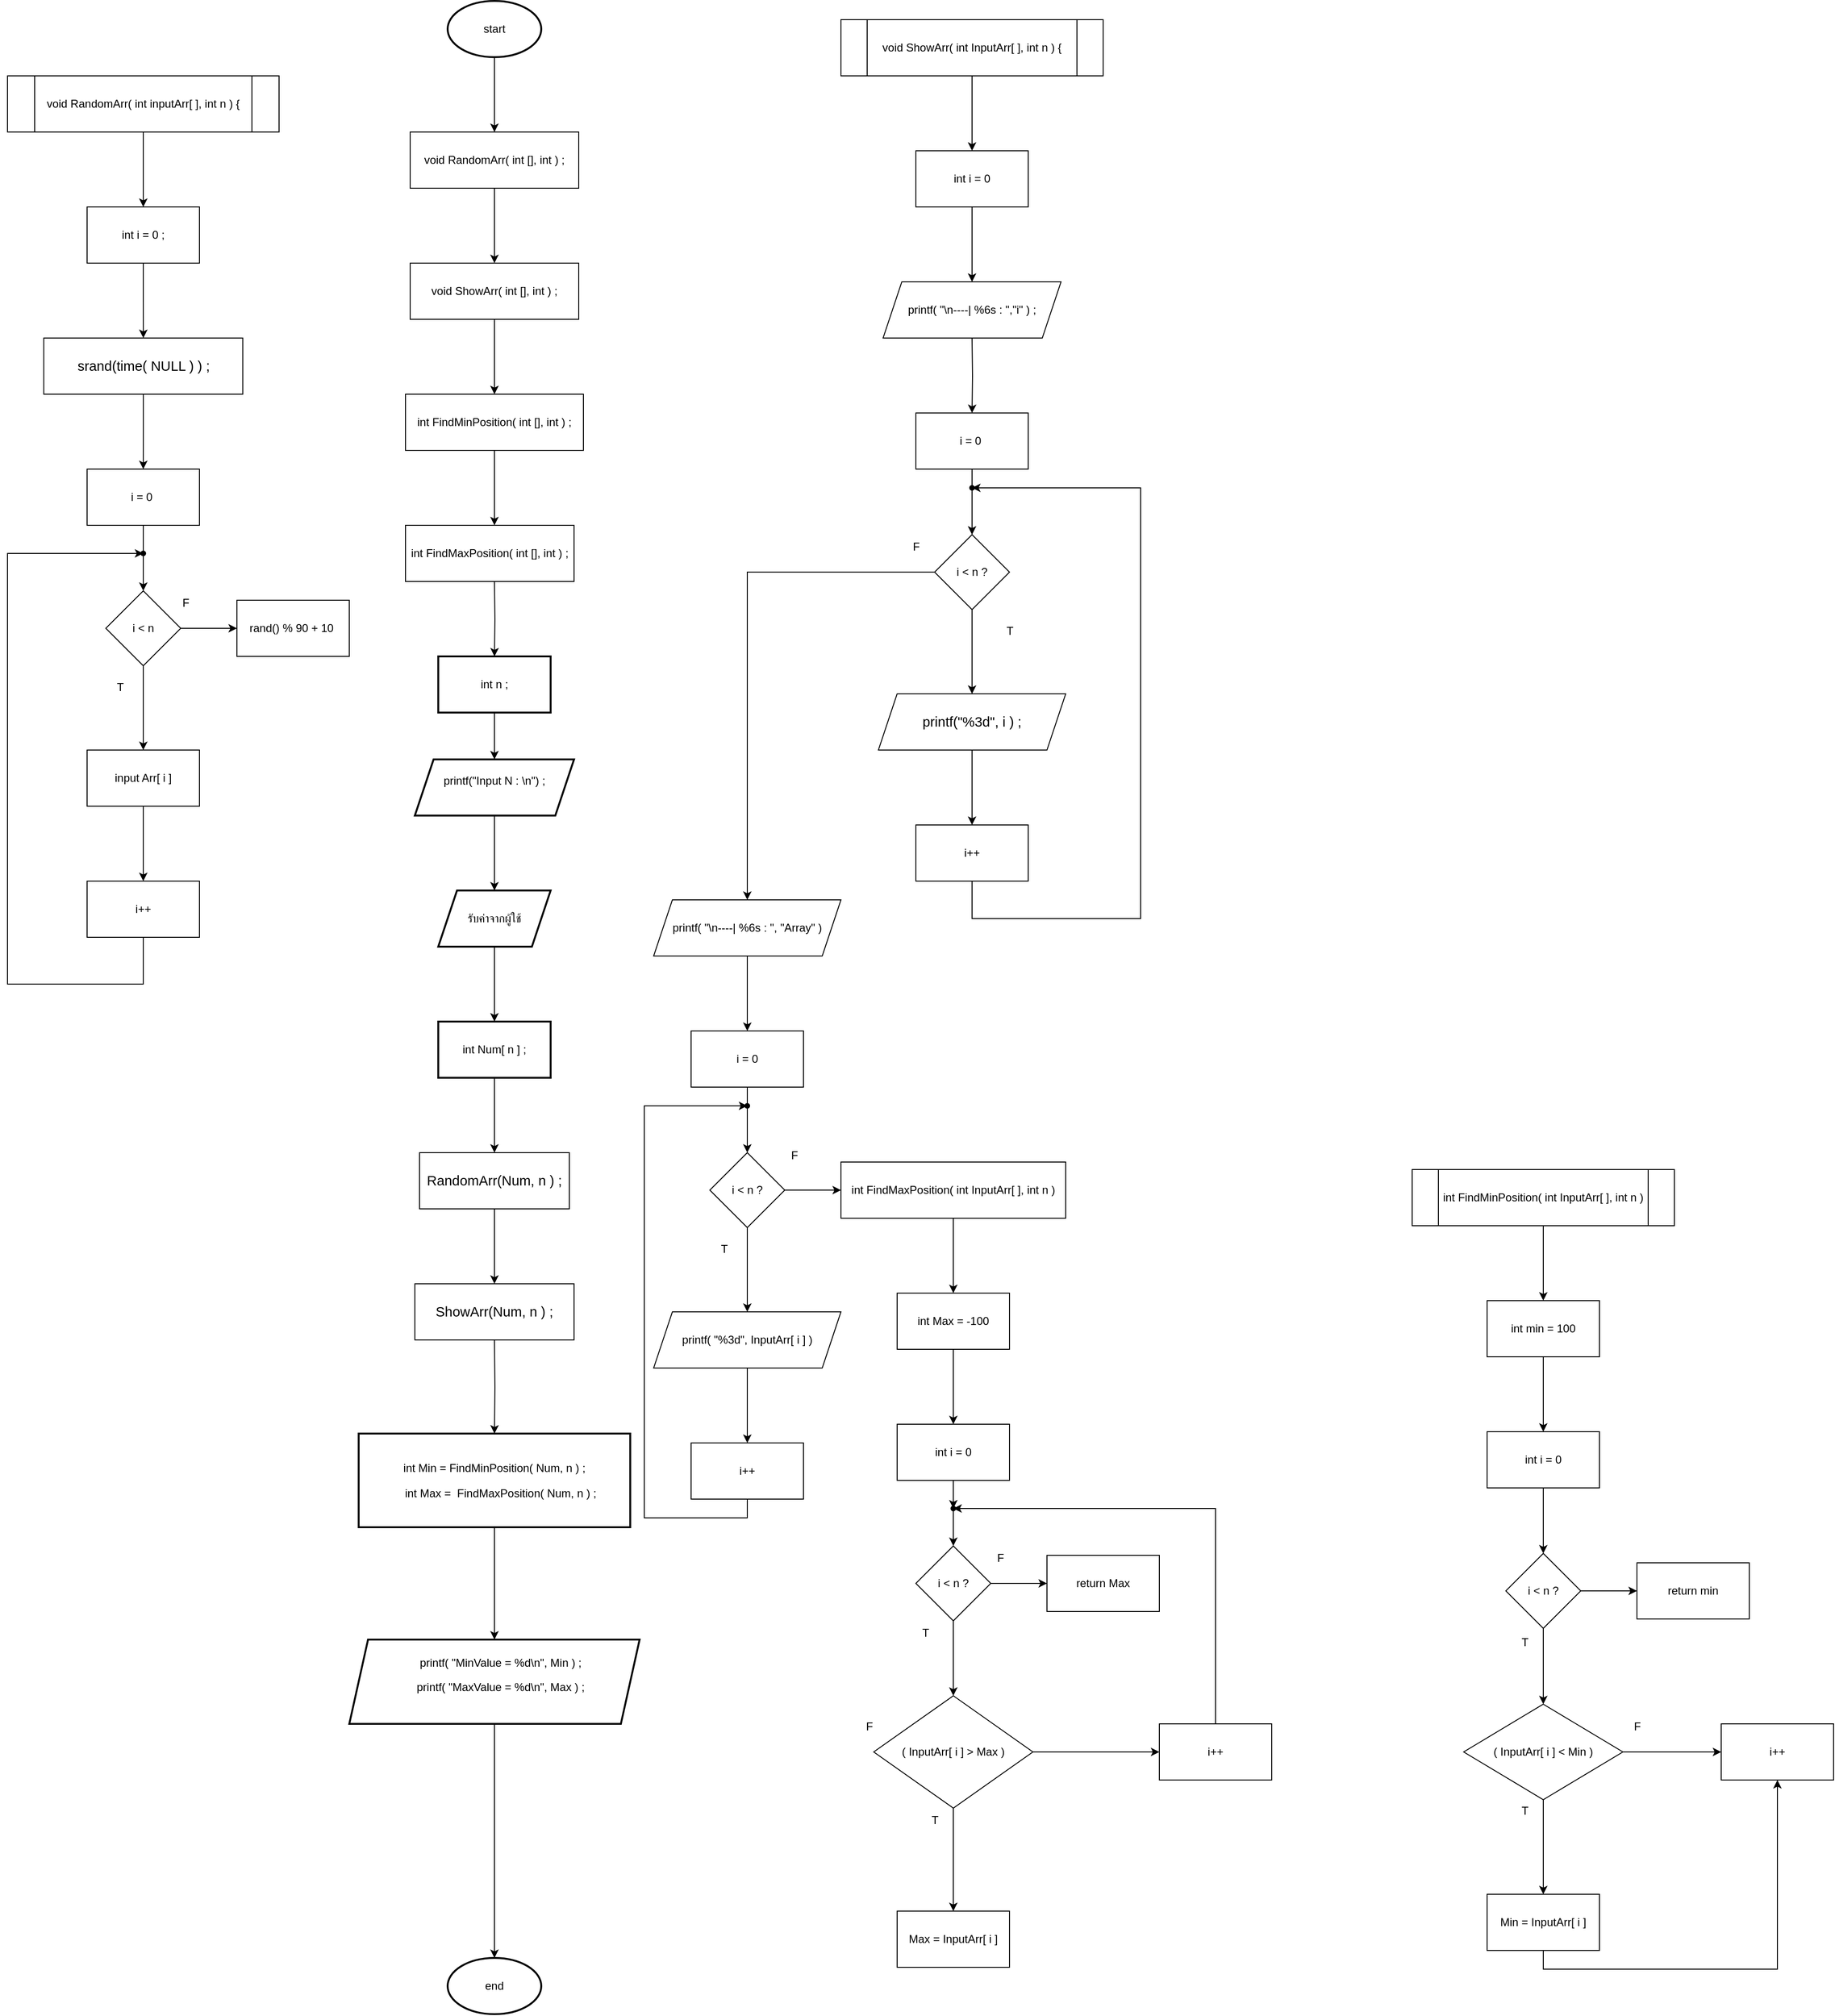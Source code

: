<mxfile version="25.0.3">
  <diagram name="หน้า-1" id="sQD8DpWadYWT9Ywh6LLy">
    <mxGraphModel dx="1861" dy="446" grid="1" gridSize="10" guides="1" tooltips="1" connect="1" arrows="1" fold="1" page="1" pageScale="1" pageWidth="827" pageHeight="1169" math="0" shadow="0">
      <root>
        <mxCell id="0" />
        <mxCell id="1" parent="0" />
        <mxCell id="1j3WVb6n0ErWJEKNvj4H-3" value="" style="edgeStyle=orthogonalEdgeStyle;rounded=0;orthogonalLoop=1;jettySize=auto;html=1;" edge="1" parent="1" source="1j3WVb6n0ErWJEKNvj4H-1">
          <mxGeometry relative="1" as="geometry">
            <mxPoint x="410" y="240" as="targetPoint" />
          </mxGeometry>
        </mxCell>
        <mxCell id="1j3WVb6n0ErWJEKNvj4H-1" value="start" style="strokeWidth=2;html=1;shape=mxgraph.flowchart.start_1;whiteSpace=wrap;" vertex="1" parent="1">
          <mxGeometry x="360" y="100" width="100" height="60" as="geometry" />
        </mxCell>
        <mxCell id="1j3WVb6n0ErWJEKNvj4H-5" value="" style="edgeStyle=orthogonalEdgeStyle;rounded=0;orthogonalLoop=1;jettySize=auto;html=1;" edge="1" parent="1">
          <mxGeometry relative="1" as="geometry">
            <mxPoint x="410" y="300" as="sourcePoint" />
            <mxPoint x="410" y="380" as="targetPoint" />
          </mxGeometry>
        </mxCell>
        <mxCell id="1j3WVb6n0ErWJEKNvj4H-7" value="" style="edgeStyle=orthogonalEdgeStyle;rounded=0;orthogonalLoop=1;jettySize=auto;html=1;" edge="1" parent="1">
          <mxGeometry relative="1" as="geometry">
            <mxPoint x="410" y="440" as="sourcePoint" />
            <mxPoint x="410" y="520" as="targetPoint" />
          </mxGeometry>
        </mxCell>
        <mxCell id="1j3WVb6n0ErWJEKNvj4H-9" value="" style="edgeStyle=orthogonalEdgeStyle;rounded=0;orthogonalLoop=1;jettySize=auto;html=1;" edge="1" parent="1">
          <mxGeometry relative="1" as="geometry">
            <mxPoint x="410" y="580" as="sourcePoint" />
            <mxPoint x="410" y="660" as="targetPoint" />
          </mxGeometry>
        </mxCell>
        <mxCell id="1j3WVb6n0ErWJEKNvj4H-11" value="" style="edgeStyle=orthogonalEdgeStyle;rounded=0;orthogonalLoop=1;jettySize=auto;html=1;" edge="1" parent="1" target="1j3WVb6n0ErWJEKNvj4H-10">
          <mxGeometry relative="1" as="geometry">
            <mxPoint x="410" y="720" as="sourcePoint" />
          </mxGeometry>
        </mxCell>
        <mxCell id="1j3WVb6n0ErWJEKNvj4H-15" value="" style="edgeStyle=orthogonalEdgeStyle;rounded=0;orthogonalLoop=1;jettySize=auto;html=1;" edge="1" parent="1" source="1j3WVb6n0ErWJEKNvj4H-10" target="1j3WVb6n0ErWJEKNvj4H-14">
          <mxGeometry relative="1" as="geometry" />
        </mxCell>
        <mxCell id="1j3WVb6n0ErWJEKNvj4H-10" value="int n ;" style="whiteSpace=wrap;html=1;strokeWidth=2;" vertex="1" parent="1">
          <mxGeometry x="350" y="800" width="120" height="60" as="geometry" />
        </mxCell>
        <mxCell id="1j3WVb6n0ErWJEKNvj4H-17" value="" style="edgeStyle=orthogonalEdgeStyle;rounded=0;orthogonalLoop=1;jettySize=auto;html=1;" edge="1" parent="1" source="1j3WVb6n0ErWJEKNvj4H-14" target="1j3WVb6n0ErWJEKNvj4H-16">
          <mxGeometry relative="1" as="geometry" />
        </mxCell>
        <mxCell id="1j3WVb6n0ErWJEKNvj4H-14" value="&lt;p class=&quot;MsoNormal&quot;&gt;&lt;span style=&quot;background-color: initial;&quot;&gt;printf(&lt;/span&gt;&lt;span style=&quot;background-color: initial;&quot;&gt;&quot;Input N : \n&quot;) ;&lt;/span&gt;&lt;/p&gt;&lt;div&gt;&lt;br&gt;&lt;/div&gt;" style="shape=parallelogram;perimeter=parallelogramPerimeter;whiteSpace=wrap;html=1;fixedSize=1;strokeWidth=2;" vertex="1" parent="1">
          <mxGeometry x="325" y="910" width="170" height="60" as="geometry" />
        </mxCell>
        <mxCell id="1j3WVb6n0ErWJEKNvj4H-19" value="" style="edgeStyle=orthogonalEdgeStyle;rounded=0;orthogonalLoop=1;jettySize=auto;html=1;" edge="1" parent="1" source="1j3WVb6n0ErWJEKNvj4H-16" target="1j3WVb6n0ErWJEKNvj4H-18">
          <mxGeometry relative="1" as="geometry" />
        </mxCell>
        <mxCell id="1j3WVb6n0ErWJEKNvj4H-16" value="รับค่าจากผู้ใช้" style="shape=parallelogram;perimeter=parallelogramPerimeter;whiteSpace=wrap;html=1;fixedSize=1;strokeWidth=2;" vertex="1" parent="1">
          <mxGeometry x="350" y="1050" width="120" height="60" as="geometry" />
        </mxCell>
        <mxCell id="1j3WVb6n0ErWJEKNvj4H-21" value="" style="edgeStyle=orthogonalEdgeStyle;rounded=0;orthogonalLoop=1;jettySize=auto;html=1;" edge="1" parent="1" source="1j3WVb6n0ErWJEKNvj4H-18">
          <mxGeometry relative="1" as="geometry">
            <mxPoint x="410" y="1330" as="targetPoint" />
          </mxGeometry>
        </mxCell>
        <mxCell id="1j3WVb6n0ErWJEKNvj4H-18" value="int Num[ n ] ;" style="whiteSpace=wrap;html=1;strokeWidth=2;" vertex="1" parent="1">
          <mxGeometry x="350" y="1190" width="120" height="60" as="geometry" />
        </mxCell>
        <mxCell id="1j3WVb6n0ErWJEKNvj4H-23" value="" style="edgeStyle=orthogonalEdgeStyle;rounded=0;orthogonalLoop=1;jettySize=auto;html=1;" edge="1" parent="1">
          <mxGeometry relative="1" as="geometry">
            <mxPoint x="410" y="1390" as="sourcePoint" />
            <mxPoint x="410" y="1470" as="targetPoint" />
          </mxGeometry>
        </mxCell>
        <mxCell id="1j3WVb6n0ErWJEKNvj4H-25" value="" style="edgeStyle=orthogonalEdgeStyle;rounded=0;orthogonalLoop=1;jettySize=auto;html=1;" edge="1" parent="1" target="1j3WVb6n0ErWJEKNvj4H-24">
          <mxGeometry relative="1" as="geometry">
            <mxPoint x="410" y="1530" as="sourcePoint" />
          </mxGeometry>
        </mxCell>
        <mxCell id="1j3WVb6n0ErWJEKNvj4H-27" value="" style="edgeStyle=orthogonalEdgeStyle;rounded=0;orthogonalLoop=1;jettySize=auto;html=1;" edge="1" parent="1" source="1j3WVb6n0ErWJEKNvj4H-24" target="1j3WVb6n0ErWJEKNvj4H-26">
          <mxGeometry relative="1" as="geometry" />
        </mxCell>
        <mxCell id="1j3WVb6n0ErWJEKNvj4H-24" value="&lt;p class=&quot;MsoNormal&quot;&gt;int Min =&lt;span style=&quot;mso-spacerun:yes&quot;&gt;&amp;nbsp;&lt;/span&gt;FindMinPosition( Num, n ) ;&lt;/p&gt;&lt;p class=&quot;MsoNormal&quot;&gt;&lt;span style=&quot;background-color: initial;&quot;&gt;&amp;nbsp; &amp;nbsp;&amp;nbsp;&lt;/span&gt;&lt;span style=&quot;background-color: initial;&quot;&gt;int Max =&lt;/span&gt;&lt;span style=&quot;background-color: initial;&quot;&gt;&amp;nbsp; &lt;/span&gt;&lt;span style=&quot;background-color: initial;&quot;&gt;FindMaxPosition( Num, n ) ;&lt;/span&gt;&lt;/p&gt;" style="whiteSpace=wrap;html=1;strokeWidth=2;" vertex="1" parent="1">
          <mxGeometry x="265" y="1630" width="290" height="100" as="geometry" />
        </mxCell>
        <mxCell id="1j3WVb6n0ErWJEKNvj4H-29" style="edgeStyle=orthogonalEdgeStyle;rounded=0;orthogonalLoop=1;jettySize=auto;html=1;exitX=0.5;exitY=1;exitDx=0;exitDy=0;" edge="1" parent="1" source="1j3WVb6n0ErWJEKNvj4H-26" target="1j3WVb6n0ErWJEKNvj4H-28">
          <mxGeometry relative="1" as="geometry" />
        </mxCell>
        <mxCell id="1j3WVb6n0ErWJEKNvj4H-26" value="&lt;p class=&quot;MsoNormal&quot;&gt;&lt;span style=&quot;mso-spacerun:yes&quot;&gt;&amp;nbsp; &amp;nbsp;&amp;nbsp;&lt;/span&gt;printf( &quot;MinValue = %d\n&quot;, Min ) ;&lt;/p&gt;&lt;p class=&quot;MsoNormal&quot;&gt;&lt;span style=&quot;mso-spacerun:yes&quot;&gt;&amp;nbsp;&amp;nbsp;&amp;nbsp; &lt;/span&gt;printf( &quot;MaxValue = %d\n&quot;, Max ) ;&lt;/p&gt;&lt;div&gt;&lt;br/&gt;&lt;/div&gt;" style="shape=parallelogram;perimeter=parallelogramPerimeter;whiteSpace=wrap;html=1;fixedSize=1;strokeWidth=2;" vertex="1" parent="1">
          <mxGeometry x="255" y="1850" width="310" height="90" as="geometry" />
        </mxCell>
        <mxCell id="1j3WVb6n0ErWJEKNvj4H-28" value="end" style="strokeWidth=2;html=1;shape=mxgraph.flowchart.start_1;whiteSpace=wrap;" vertex="1" parent="1">
          <mxGeometry x="360" y="2190" width="100" height="60" as="geometry" />
        </mxCell>
        <mxCell id="1j3WVb6n0ErWJEKNvj4H-30" value="void RandomArr( int [], int ) ;" style="rounded=0;whiteSpace=wrap;html=1;" vertex="1" parent="1">
          <mxGeometry x="320" y="240" width="180" height="60" as="geometry" />
        </mxCell>
        <mxCell id="1j3WVb6n0ErWJEKNvj4H-31" value="void ShowArr( int [], int ) ;" style="rounded=0;whiteSpace=wrap;html=1;" vertex="1" parent="1">
          <mxGeometry x="320" y="380" width="180" height="60" as="geometry" />
        </mxCell>
        <mxCell id="1j3WVb6n0ErWJEKNvj4H-32" value="int FindMinPosition( int [], int ) ;" style="rounded=0;whiteSpace=wrap;html=1;" vertex="1" parent="1">
          <mxGeometry x="315" y="520" width="190" height="60" as="geometry" />
        </mxCell>
        <mxCell id="1j3WVb6n0ErWJEKNvj4H-33" value="int FindMaxPosition( int [], int ) ;" style="rounded=0;whiteSpace=wrap;html=1;" vertex="1" parent="1">
          <mxGeometry x="315" y="660" width="180" height="60" as="geometry" />
        </mxCell>
        <mxCell id="1j3WVb6n0ErWJEKNvj4H-34" value="&lt;span style=&quot;font-family: Calibri, sans-serif; font-size: 14.667px;&quot;&gt;RandomArr(Num, n ) ;&lt;/span&gt;" style="rounded=0;whiteSpace=wrap;html=1;" vertex="1" parent="1">
          <mxGeometry x="330" y="1330" width="160" height="60" as="geometry" />
        </mxCell>
        <mxCell id="1j3WVb6n0ErWJEKNvj4H-35" value="&lt;span style=&quot;font-family: Calibri, sans-serif; font-size: 14.667px;&quot;&gt;ShowArr(&lt;/span&gt;&lt;span style=&quot;font-family: Calibri, sans-serif; font-size: 14.667px;&quot;&gt;Num, n ) ;&lt;/span&gt;" style="rounded=0;whiteSpace=wrap;html=1;" vertex="1" parent="1">
          <mxGeometry x="325" y="1470" width="170" height="60" as="geometry" />
        </mxCell>
        <mxCell id="1j3WVb6n0ErWJEKNvj4H-38" value="" style="edgeStyle=orthogonalEdgeStyle;rounded=0;orthogonalLoop=1;jettySize=auto;html=1;" edge="1" parent="1" source="1j3WVb6n0ErWJEKNvj4H-36" target="1j3WVb6n0ErWJEKNvj4H-37">
          <mxGeometry relative="1" as="geometry" />
        </mxCell>
        <mxCell id="1j3WVb6n0ErWJEKNvj4H-36" value="&lt;p class=&quot;MsoNormal&quot;&gt;void RandomArr( int inputArr[ ], int n ) {&lt;/p&gt;" style="shape=process;whiteSpace=wrap;html=1;backgroundOutline=1;" vertex="1" parent="1">
          <mxGeometry x="-110" y="180" width="290" height="60" as="geometry" />
        </mxCell>
        <mxCell id="1j3WVb6n0ErWJEKNvj4H-40" value="" style="edgeStyle=orthogonalEdgeStyle;rounded=0;orthogonalLoop=1;jettySize=auto;html=1;" edge="1" parent="1" source="1j3WVb6n0ErWJEKNvj4H-37" target="1j3WVb6n0ErWJEKNvj4H-39">
          <mxGeometry relative="1" as="geometry" />
        </mxCell>
        <mxCell id="1j3WVb6n0ErWJEKNvj4H-37" value="int i = 0 ;" style="whiteSpace=wrap;html=1;" vertex="1" parent="1">
          <mxGeometry x="-25" y="320" width="120" height="60" as="geometry" />
        </mxCell>
        <mxCell id="1j3WVb6n0ErWJEKNvj4H-42" value="" style="edgeStyle=orthogonalEdgeStyle;rounded=0;orthogonalLoop=1;jettySize=auto;html=1;" edge="1" parent="1" source="1j3WVb6n0ErWJEKNvj4H-39" target="1j3WVb6n0ErWJEKNvj4H-41">
          <mxGeometry relative="1" as="geometry" />
        </mxCell>
        <mxCell id="1j3WVb6n0ErWJEKNvj4H-39" value="&lt;span style=&quot;font-size:11.0pt;mso-bidi-font-size:14.0pt;&lt;br/&gt;line-height:107%;font-family:&amp;quot;Calibri&amp;quot;,sans-serif;mso-ascii-theme-font:minor-latin;&lt;br/&gt;mso-fareast-font-family:Calibri;mso-fareast-theme-font:minor-latin;mso-hansi-theme-font:&lt;br/&gt;minor-latin;mso-bidi-font-family:&amp;quot;Cordia New&amp;quot;;mso-bidi-theme-font:minor-bidi;&lt;br/&gt;mso-ansi-language:EN-US;mso-fareast-language:EN-US;mso-bidi-language:TH&quot;&gt;srand(time( NULL ) ) ;&lt;/span&gt;" style="whiteSpace=wrap;html=1;" vertex="1" parent="1">
          <mxGeometry x="-71.25" y="460" width="212.5" height="60" as="geometry" />
        </mxCell>
        <mxCell id="1j3WVb6n0ErWJEKNvj4H-44" value="" style="edgeStyle=orthogonalEdgeStyle;rounded=0;orthogonalLoop=1;jettySize=auto;html=1;" edge="1" parent="1" source="1j3WVb6n0ErWJEKNvj4H-41" target="1j3WVb6n0ErWJEKNvj4H-43">
          <mxGeometry relative="1" as="geometry" />
        </mxCell>
        <mxCell id="1j3WVb6n0ErWJEKNvj4H-41" value="i = 0&amp;nbsp;" style="whiteSpace=wrap;html=1;" vertex="1" parent="1">
          <mxGeometry x="-25" y="600" width="120" height="60" as="geometry" />
        </mxCell>
        <mxCell id="1j3WVb6n0ErWJEKNvj4H-46" value="" style="edgeStyle=orthogonalEdgeStyle;rounded=0;orthogonalLoop=1;jettySize=auto;html=1;" edge="1" parent="1" source="1j3WVb6n0ErWJEKNvj4H-43" target="1j3WVb6n0ErWJEKNvj4H-45">
          <mxGeometry relative="1" as="geometry" />
        </mxCell>
        <mxCell id="1j3WVb6n0ErWJEKNvj4H-53" value="" style="edgeStyle=orthogonalEdgeStyle;rounded=0;orthogonalLoop=1;jettySize=auto;html=1;" edge="1" parent="1" source="1j3WVb6n0ErWJEKNvj4H-43" target="1j3WVb6n0ErWJEKNvj4H-52">
          <mxGeometry relative="1" as="geometry" />
        </mxCell>
        <mxCell id="1j3WVb6n0ErWJEKNvj4H-43" value="i &amp;lt; n" style="rhombus;whiteSpace=wrap;html=1;" vertex="1" parent="1">
          <mxGeometry x="-5" y="730" width="80" height="80" as="geometry" />
        </mxCell>
        <mxCell id="1j3WVb6n0ErWJEKNvj4H-48" value="" style="edgeStyle=orthogonalEdgeStyle;rounded=0;orthogonalLoop=1;jettySize=auto;html=1;" edge="1" parent="1" source="1j3WVb6n0ErWJEKNvj4H-45" target="1j3WVb6n0ErWJEKNvj4H-47">
          <mxGeometry relative="1" as="geometry" />
        </mxCell>
        <mxCell id="1j3WVb6n0ErWJEKNvj4H-45" value="input Arr[ i ]" style="whiteSpace=wrap;html=1;" vertex="1" parent="1">
          <mxGeometry x="-25" y="900" width="120" height="60" as="geometry" />
        </mxCell>
        <mxCell id="1j3WVb6n0ErWJEKNvj4H-47" value="i++" style="whiteSpace=wrap;html=1;" vertex="1" parent="1">
          <mxGeometry x="-25" y="1040" width="120" height="60" as="geometry" />
        </mxCell>
        <mxCell id="1j3WVb6n0ErWJEKNvj4H-49" value="" style="shape=waypoint;sketch=0;fillStyle=solid;size=6;pointerEvents=1;points=[];fillColor=none;resizable=0;rotatable=0;perimeter=centerPerimeter;snapToPoint=1;" vertex="1" parent="1">
          <mxGeometry x="25" y="680" width="20" height="20" as="geometry" />
        </mxCell>
        <mxCell id="1j3WVb6n0ErWJEKNvj4H-50" style="edgeStyle=orthogonalEdgeStyle;rounded=0;orthogonalLoop=1;jettySize=auto;html=1;exitX=0.5;exitY=1;exitDx=0;exitDy=0;entryX=0;entryY=0.7;entryDx=0;entryDy=0;entryPerimeter=0;" edge="1" parent="1" source="1j3WVb6n0ErWJEKNvj4H-47" target="1j3WVb6n0ErWJEKNvj4H-49">
          <mxGeometry relative="1" as="geometry">
            <Array as="points">
              <mxPoint x="35" y="1150" />
              <mxPoint x="-110" y="1150" />
              <mxPoint x="-110" y="690" />
            </Array>
          </mxGeometry>
        </mxCell>
        <mxCell id="1j3WVb6n0ErWJEKNvj4H-51" value="T" style="text;html=1;align=center;verticalAlign=middle;resizable=0;points=[];autosize=1;strokeColor=none;fillColor=none;" vertex="1" parent="1">
          <mxGeometry x="-5" y="818" width="30" height="30" as="geometry" />
        </mxCell>
        <mxCell id="1j3WVb6n0ErWJEKNvj4H-52" value="rand() % 90 + 10&amp;nbsp;" style="whiteSpace=wrap;html=1;" vertex="1" parent="1">
          <mxGeometry x="135" y="740" width="120" height="60" as="geometry" />
        </mxCell>
        <mxCell id="1j3WVb6n0ErWJEKNvj4H-54" value="F" style="text;html=1;align=center;verticalAlign=middle;resizable=0;points=[];autosize=1;strokeColor=none;fillColor=none;" vertex="1" parent="1">
          <mxGeometry x="65" y="728" width="30" height="30" as="geometry" />
        </mxCell>
        <mxCell id="1j3WVb6n0ErWJEKNvj4H-57" value="" style="edgeStyle=orthogonalEdgeStyle;rounded=0;orthogonalLoop=1;jettySize=auto;html=1;" edge="1" parent="1" source="1j3WVb6n0ErWJEKNvj4H-55" target="1j3WVb6n0ErWJEKNvj4H-56">
          <mxGeometry relative="1" as="geometry" />
        </mxCell>
        <mxCell id="1j3WVb6n0ErWJEKNvj4H-55" value="&lt;p class=&quot;MsoNormal&quot;&gt;void ShowArr( int InputArr[ ], int n ) {&lt;/p&gt;" style="shape=process;whiteSpace=wrap;html=1;backgroundOutline=1;" vertex="1" parent="1">
          <mxGeometry x="780" y="120" width="280" height="60" as="geometry" />
        </mxCell>
        <mxCell id="1j3WVb6n0ErWJEKNvj4H-59" value="" style="edgeStyle=orthogonalEdgeStyle;rounded=0;orthogonalLoop=1;jettySize=auto;html=1;" edge="1" parent="1" source="1j3WVb6n0ErWJEKNvj4H-56">
          <mxGeometry relative="1" as="geometry">
            <mxPoint x="920" y="400" as="targetPoint" />
          </mxGeometry>
        </mxCell>
        <mxCell id="1j3WVb6n0ErWJEKNvj4H-56" value="int i = 0" style="whiteSpace=wrap;html=1;" vertex="1" parent="1">
          <mxGeometry x="860" y="260" width="120" height="60" as="geometry" />
        </mxCell>
        <mxCell id="1j3WVb6n0ErWJEKNvj4H-61" value="" style="edgeStyle=orthogonalEdgeStyle;rounded=0;orthogonalLoop=1;jettySize=auto;html=1;" edge="1" parent="1" target="1j3WVb6n0ErWJEKNvj4H-60">
          <mxGeometry relative="1" as="geometry">
            <mxPoint x="920" y="460" as="sourcePoint" />
          </mxGeometry>
        </mxCell>
        <mxCell id="1j3WVb6n0ErWJEKNvj4H-63" value="" style="edgeStyle=orthogonalEdgeStyle;rounded=0;orthogonalLoop=1;jettySize=auto;html=1;" edge="1" parent="1" source="1j3WVb6n0ErWJEKNvj4H-60" target="1j3WVb6n0ErWJEKNvj4H-62">
          <mxGeometry relative="1" as="geometry" />
        </mxCell>
        <mxCell id="1j3WVb6n0ErWJEKNvj4H-60" value="i = 0&amp;nbsp;" style="whiteSpace=wrap;html=1;" vertex="1" parent="1">
          <mxGeometry x="860" y="540" width="120" height="60" as="geometry" />
        </mxCell>
        <mxCell id="1j3WVb6n0ErWJEKNvj4H-67" value="" style="edgeStyle=orthogonalEdgeStyle;rounded=0;orthogonalLoop=1;jettySize=auto;html=1;" edge="1" parent="1" source="1j3WVb6n0ErWJEKNvj4H-62" target="1j3WVb6n0ErWJEKNvj4H-66">
          <mxGeometry relative="1" as="geometry" />
        </mxCell>
        <mxCell id="1j3WVb6n0ErWJEKNvj4H-75" value="" style="edgeStyle=orthogonalEdgeStyle;rounded=0;orthogonalLoop=1;jettySize=auto;html=1;" edge="1" parent="1" source="1j3WVb6n0ErWJEKNvj4H-62" target="1j3WVb6n0ErWJEKNvj4H-74">
          <mxGeometry relative="1" as="geometry" />
        </mxCell>
        <mxCell id="1j3WVb6n0ErWJEKNvj4H-62" value="i &amp;lt; n ?" style="rhombus;whiteSpace=wrap;html=1;" vertex="1" parent="1">
          <mxGeometry x="880" y="670" width="80" height="80" as="geometry" />
        </mxCell>
        <mxCell id="1j3WVb6n0ErWJEKNvj4H-70" value="" style="edgeStyle=orthogonalEdgeStyle;rounded=0;orthogonalLoop=1;jettySize=auto;html=1;" edge="1" parent="1" source="1j3WVb6n0ErWJEKNvj4H-66" target="1j3WVb6n0ErWJEKNvj4H-69">
          <mxGeometry relative="1" as="geometry" />
        </mxCell>
        <mxCell id="1j3WVb6n0ErWJEKNvj4H-66" value="&lt;span style=&quot;font-size:11.0pt;mso-bidi-font-size:14.0pt;&lt;br/&gt;line-height:107%;font-family:&amp;quot;Calibri&amp;quot;,sans-serif;mso-ascii-theme-font:minor-latin;&lt;br/&gt;mso-fareast-font-family:Calibri;mso-fareast-theme-font:minor-latin;mso-hansi-theme-font:&lt;br/&gt;minor-latin;mso-bidi-font-family:&amp;quot;Cordia New&amp;quot;;mso-bidi-theme-font:minor-bidi;&lt;br/&gt;mso-ansi-language:EN-US;mso-fareast-language:EN-US;mso-bidi-language:TH&quot;&gt;printf(&quot;%3d&quot;, i ) ;&lt;/span&gt;" style="shape=parallelogram;perimeter=parallelogramPerimeter;whiteSpace=wrap;html=1;fixedSize=1;" vertex="1" parent="1">
          <mxGeometry x="820" y="840" width="200" height="60" as="geometry" />
        </mxCell>
        <mxCell id="1j3WVb6n0ErWJEKNvj4H-68" value="printf( &quot;\n----| %6s : &quot;,&quot;i&quot; ) ;" style="shape=parallelogram;perimeter=parallelogramPerimeter;whiteSpace=wrap;html=1;fixedSize=1;" vertex="1" parent="1">
          <mxGeometry x="825" y="400" width="190" height="60" as="geometry" />
        </mxCell>
        <mxCell id="1j3WVb6n0ErWJEKNvj4H-72" style="edgeStyle=orthogonalEdgeStyle;rounded=0;orthogonalLoop=1;jettySize=auto;html=1;exitX=0.5;exitY=1;exitDx=0;exitDy=0;" edge="1" parent="1" source="1j3WVb6n0ErWJEKNvj4H-69" target="1j3WVb6n0ErWJEKNvj4H-71">
          <mxGeometry relative="1" as="geometry">
            <Array as="points">
              <mxPoint x="920" y="1080" />
              <mxPoint x="1100" y="1080" />
              <mxPoint x="1100" y="620" />
            </Array>
          </mxGeometry>
        </mxCell>
        <mxCell id="1j3WVb6n0ErWJEKNvj4H-69" value="i++" style="whiteSpace=wrap;html=1;" vertex="1" parent="1">
          <mxGeometry x="860" y="980" width="120" height="60" as="geometry" />
        </mxCell>
        <mxCell id="1j3WVb6n0ErWJEKNvj4H-71" value="" style="shape=waypoint;sketch=0;fillStyle=solid;size=6;pointerEvents=1;points=[];fillColor=none;resizable=0;rotatable=0;perimeter=centerPerimeter;snapToPoint=1;" vertex="1" parent="1">
          <mxGeometry x="910" y="610" width="20" height="20" as="geometry" />
        </mxCell>
        <mxCell id="1j3WVb6n0ErWJEKNvj4H-73" value="T" style="text;html=1;align=center;verticalAlign=middle;resizable=0;points=[];autosize=1;strokeColor=none;fillColor=none;" vertex="1" parent="1">
          <mxGeometry x="945" y="758" width="30" height="30" as="geometry" />
        </mxCell>
        <mxCell id="1j3WVb6n0ErWJEKNvj4H-78" value="" style="edgeStyle=orthogonalEdgeStyle;rounded=0;orthogonalLoop=1;jettySize=auto;html=1;" edge="1" parent="1" source="1j3WVb6n0ErWJEKNvj4H-74" target="1j3WVb6n0ErWJEKNvj4H-77">
          <mxGeometry relative="1" as="geometry" />
        </mxCell>
        <mxCell id="1j3WVb6n0ErWJEKNvj4H-74" value="printf( &quot;\n----| %6s : &quot;, &quot;Array&quot; )" style="shape=parallelogram;perimeter=parallelogramPerimeter;whiteSpace=wrap;html=1;fixedSize=1;" vertex="1" parent="1">
          <mxGeometry x="580" y="1060" width="200" height="60" as="geometry" />
        </mxCell>
        <mxCell id="1j3WVb6n0ErWJEKNvj4H-76" value="F" style="text;html=1;align=center;verticalAlign=middle;resizable=0;points=[];autosize=1;strokeColor=none;fillColor=none;" vertex="1" parent="1">
          <mxGeometry x="845" y="668" width="30" height="30" as="geometry" />
        </mxCell>
        <mxCell id="1j3WVb6n0ErWJEKNvj4H-80" value="" style="edgeStyle=orthogonalEdgeStyle;rounded=0;orthogonalLoop=1;jettySize=auto;html=1;" edge="1" parent="1" source="1j3WVb6n0ErWJEKNvj4H-77" target="1j3WVb6n0ErWJEKNvj4H-79">
          <mxGeometry relative="1" as="geometry" />
        </mxCell>
        <mxCell id="1j3WVb6n0ErWJEKNvj4H-77" value="i = 0" style="whiteSpace=wrap;html=1;" vertex="1" parent="1">
          <mxGeometry x="620" y="1200" width="120" height="60" as="geometry" />
        </mxCell>
        <mxCell id="1j3WVb6n0ErWJEKNvj4H-84" value="" style="edgeStyle=orthogonalEdgeStyle;rounded=0;orthogonalLoop=1;jettySize=auto;html=1;" edge="1" parent="1" source="1j3WVb6n0ErWJEKNvj4H-79" target="1j3WVb6n0ErWJEKNvj4H-83">
          <mxGeometry relative="1" as="geometry" />
        </mxCell>
        <mxCell id="1j3WVb6n0ErWJEKNvj4H-93" value="" style="edgeStyle=orthogonalEdgeStyle;rounded=0;orthogonalLoop=1;jettySize=auto;html=1;" edge="1" parent="1" source="1j3WVb6n0ErWJEKNvj4H-79" target="1j3WVb6n0ErWJEKNvj4H-92">
          <mxGeometry relative="1" as="geometry" />
        </mxCell>
        <mxCell id="1j3WVb6n0ErWJEKNvj4H-79" value="i &amp;lt; n ?" style="rhombus;whiteSpace=wrap;html=1;" vertex="1" parent="1">
          <mxGeometry x="640" y="1330" width="80" height="80" as="geometry" />
        </mxCell>
        <mxCell id="1j3WVb6n0ErWJEKNvj4H-87" value="" style="edgeStyle=orthogonalEdgeStyle;rounded=0;orthogonalLoop=1;jettySize=auto;html=1;" edge="1" parent="1" source="1j3WVb6n0ErWJEKNvj4H-83" target="1j3WVb6n0ErWJEKNvj4H-86">
          <mxGeometry relative="1" as="geometry" />
        </mxCell>
        <mxCell id="1j3WVb6n0ErWJEKNvj4H-83" value="printf( &quot;%3d&quot;, InputArr[ i ] )" style="shape=parallelogram;perimeter=parallelogramPerimeter;whiteSpace=wrap;html=1;fixedSize=1;" vertex="1" parent="1">
          <mxGeometry x="580" y="1500" width="200" height="60" as="geometry" />
        </mxCell>
        <mxCell id="1j3WVb6n0ErWJEKNvj4H-85" value="T" style="text;html=1;align=center;verticalAlign=middle;resizable=0;points=[];autosize=1;strokeColor=none;fillColor=none;" vertex="1" parent="1">
          <mxGeometry x="640" y="1418" width="30" height="30" as="geometry" />
        </mxCell>
        <mxCell id="1j3WVb6n0ErWJEKNvj4H-88" style="edgeStyle=orthogonalEdgeStyle;rounded=0;orthogonalLoop=1;jettySize=auto;html=1;exitX=0.5;exitY=1;exitDx=0;exitDy=0;entryX=0.2;entryY=0.6;entryDx=0;entryDy=0;entryPerimeter=0;" edge="1" parent="1" source="1j3WVb6n0ErWJEKNvj4H-86" target="1j3WVb6n0ErWJEKNvj4H-89">
          <mxGeometry relative="1" as="geometry">
            <mxPoint x="560" y="1290" as="targetPoint" />
            <Array as="points">
              <mxPoint x="680" y="1720" />
              <mxPoint x="570" y="1720" />
              <mxPoint x="570" y="1280" />
            </Array>
          </mxGeometry>
        </mxCell>
        <mxCell id="1j3WVb6n0ErWJEKNvj4H-86" value="i++" style="whiteSpace=wrap;html=1;" vertex="1" parent="1">
          <mxGeometry x="620" y="1640" width="120" height="60" as="geometry" />
        </mxCell>
        <mxCell id="1j3WVb6n0ErWJEKNvj4H-89" value="" style="shape=waypoint;sketch=0;fillStyle=solid;size=6;pointerEvents=1;points=[];fillColor=none;resizable=0;rotatable=0;perimeter=centerPerimeter;snapToPoint=1;" vertex="1" parent="1">
          <mxGeometry x="670" y="1270" width="20" height="20" as="geometry" />
        </mxCell>
        <mxCell id="1j3WVb6n0ErWJEKNvj4H-98" value="" style="edgeStyle=orthogonalEdgeStyle;rounded=0;orthogonalLoop=1;jettySize=auto;html=1;" edge="1" parent="1" source="1j3WVb6n0ErWJEKNvj4H-92" target="1j3WVb6n0ErWJEKNvj4H-97">
          <mxGeometry relative="1" as="geometry" />
        </mxCell>
        <mxCell id="1j3WVb6n0ErWJEKNvj4H-92" value="int FindMaxPosition( int InputArr[ ], int n )" style="whiteSpace=wrap;html=1;" vertex="1" parent="1">
          <mxGeometry x="780" y="1340" width="240" height="60" as="geometry" />
        </mxCell>
        <mxCell id="1j3WVb6n0ErWJEKNvj4H-94" value="F" style="text;html=1;align=center;verticalAlign=middle;resizable=0;points=[];autosize=1;strokeColor=none;fillColor=none;" vertex="1" parent="1">
          <mxGeometry x="715" y="1318" width="30" height="30" as="geometry" />
        </mxCell>
        <mxCell id="1j3WVb6n0ErWJEKNvj4H-100" value="" style="edgeStyle=orthogonalEdgeStyle;rounded=0;orthogonalLoop=1;jettySize=auto;html=1;" edge="1" parent="1" source="1j3WVb6n0ErWJEKNvj4H-97" target="1j3WVb6n0ErWJEKNvj4H-99">
          <mxGeometry relative="1" as="geometry" />
        </mxCell>
        <mxCell id="1j3WVb6n0ErWJEKNvj4H-97" value="int Max = -100" style="whiteSpace=wrap;html=1;" vertex="1" parent="1">
          <mxGeometry x="840" y="1480" width="120" height="60" as="geometry" />
        </mxCell>
        <mxCell id="1j3WVb6n0ErWJEKNvj4H-102" value="" style="edgeStyle=orthogonalEdgeStyle;rounded=0;orthogonalLoop=1;jettySize=auto;html=1;" edge="1" parent="1" source="1j3WVb6n0ErWJEKNvj4H-114" target="1j3WVb6n0ErWJEKNvj4H-101">
          <mxGeometry relative="1" as="geometry" />
        </mxCell>
        <mxCell id="1j3WVb6n0ErWJEKNvj4H-99" value="int i = 0" style="whiteSpace=wrap;html=1;" vertex="1" parent="1">
          <mxGeometry x="840" y="1620" width="120" height="60" as="geometry" />
        </mxCell>
        <mxCell id="1j3WVb6n0ErWJEKNvj4H-104" value="" style="edgeStyle=orthogonalEdgeStyle;rounded=0;orthogonalLoop=1;jettySize=auto;html=1;" edge="1" parent="1" source="1j3WVb6n0ErWJEKNvj4H-101" target="1j3WVb6n0ErWJEKNvj4H-103">
          <mxGeometry relative="1" as="geometry" />
        </mxCell>
        <mxCell id="1j3WVb6n0ErWJEKNvj4H-106" value="" style="edgeStyle=orthogonalEdgeStyle;rounded=0;orthogonalLoop=1;jettySize=auto;html=1;" edge="1" parent="1" source="1j3WVb6n0ErWJEKNvj4H-101" target="1j3WVb6n0ErWJEKNvj4H-105">
          <mxGeometry relative="1" as="geometry" />
        </mxCell>
        <mxCell id="1j3WVb6n0ErWJEKNvj4H-101" value="i &amp;lt; n ?" style="rhombus;whiteSpace=wrap;html=1;" vertex="1" parent="1">
          <mxGeometry x="860" y="1750" width="80" height="80" as="geometry" />
        </mxCell>
        <mxCell id="1j3WVb6n0ErWJEKNvj4H-103" value="return Max" style="whiteSpace=wrap;html=1;" vertex="1" parent="1">
          <mxGeometry x="1000" y="1760" width="120" height="60" as="geometry" />
        </mxCell>
        <mxCell id="1j3WVb6n0ErWJEKNvj4H-110" value="" style="edgeStyle=orthogonalEdgeStyle;rounded=0;orthogonalLoop=1;jettySize=auto;html=1;" edge="1" parent="1" source="1j3WVb6n0ErWJEKNvj4H-105" target="1j3WVb6n0ErWJEKNvj4H-109">
          <mxGeometry relative="1" as="geometry" />
        </mxCell>
        <mxCell id="1j3WVb6n0ErWJEKNvj4H-113" value="" style="edgeStyle=orthogonalEdgeStyle;rounded=0;orthogonalLoop=1;jettySize=auto;html=1;" edge="1" parent="1" source="1j3WVb6n0ErWJEKNvj4H-105" target="1j3WVb6n0ErWJEKNvj4H-112">
          <mxGeometry relative="1" as="geometry" />
        </mxCell>
        <mxCell id="1j3WVb6n0ErWJEKNvj4H-105" value="( InputArr[ i ] &gt; Max )" style="rhombus;whiteSpace=wrap;html=1;" vertex="1" parent="1">
          <mxGeometry x="815" y="1910" width="170" height="120" as="geometry" />
        </mxCell>
        <mxCell id="1j3WVb6n0ErWJEKNvj4H-107" value="F" style="text;html=1;align=center;verticalAlign=middle;resizable=0;points=[];autosize=1;strokeColor=none;fillColor=none;" vertex="1" parent="1">
          <mxGeometry x="935" y="1748" width="30" height="30" as="geometry" />
        </mxCell>
        <mxCell id="1j3WVb6n0ErWJEKNvj4H-108" value="T" style="text;html=1;align=center;verticalAlign=middle;resizable=0;points=[];autosize=1;strokeColor=none;fillColor=none;" vertex="1" parent="1">
          <mxGeometry x="855" y="1828" width="30" height="30" as="geometry" />
        </mxCell>
        <mxCell id="1j3WVb6n0ErWJEKNvj4H-109" value="&amp;nbsp;Max = InputArr[ i ]&amp;nbsp;" style="whiteSpace=wrap;html=1;" vertex="1" parent="1">
          <mxGeometry x="840" y="2140" width="120" height="60" as="geometry" />
        </mxCell>
        <mxCell id="1j3WVb6n0ErWJEKNvj4H-111" value="T" style="text;html=1;align=center;verticalAlign=middle;resizable=0;points=[];autosize=1;strokeColor=none;fillColor=none;" vertex="1" parent="1">
          <mxGeometry x="865" y="2028" width="30" height="30" as="geometry" />
        </mxCell>
        <mxCell id="1j3WVb6n0ErWJEKNvj4H-112" value="i++" style="whiteSpace=wrap;html=1;" vertex="1" parent="1">
          <mxGeometry x="1120" y="1940" width="120" height="60" as="geometry" />
        </mxCell>
        <mxCell id="1j3WVb6n0ErWJEKNvj4H-115" value="" style="edgeStyle=orthogonalEdgeStyle;rounded=0;orthogonalLoop=1;jettySize=auto;html=1;" edge="1" parent="1" source="1j3WVb6n0ErWJEKNvj4H-99" target="1j3WVb6n0ErWJEKNvj4H-114">
          <mxGeometry relative="1" as="geometry">
            <mxPoint x="900" y="1680" as="sourcePoint" />
            <mxPoint x="900" y="1750" as="targetPoint" />
          </mxGeometry>
        </mxCell>
        <mxCell id="1j3WVb6n0ErWJEKNvj4H-114" value="" style="shape=waypoint;sketch=0;fillStyle=solid;size=6;pointerEvents=1;points=[];fillColor=none;resizable=0;rotatable=0;perimeter=centerPerimeter;snapToPoint=1;" vertex="1" parent="1">
          <mxGeometry x="890" y="1700" width="20" height="20" as="geometry" />
        </mxCell>
        <mxCell id="1j3WVb6n0ErWJEKNvj4H-117" value="F" style="text;html=1;align=center;verticalAlign=middle;resizable=0;points=[];autosize=1;strokeColor=none;fillColor=none;" vertex="1" parent="1">
          <mxGeometry x="795" y="1928" width="30" height="30" as="geometry" />
        </mxCell>
        <mxCell id="1j3WVb6n0ErWJEKNvj4H-119" style="edgeStyle=orthogonalEdgeStyle;rounded=0;orthogonalLoop=1;jettySize=auto;html=1;exitX=0.5;exitY=0;exitDx=0;exitDy=0;entryX=0.65;entryY=0.75;entryDx=0;entryDy=0;entryPerimeter=0;" edge="1" parent="1" source="1j3WVb6n0ErWJEKNvj4H-112" target="1j3WVb6n0ErWJEKNvj4H-114">
          <mxGeometry relative="1" as="geometry">
            <Array as="points">
              <mxPoint x="1180" y="1710" />
            </Array>
          </mxGeometry>
        </mxCell>
        <mxCell id="1j3WVb6n0ErWJEKNvj4H-122" value="" style="edgeStyle=orthogonalEdgeStyle;rounded=0;orthogonalLoop=1;jettySize=auto;html=1;" edge="1" parent="1" source="1j3WVb6n0ErWJEKNvj4H-120" target="1j3WVb6n0ErWJEKNvj4H-121">
          <mxGeometry relative="1" as="geometry" />
        </mxCell>
        <mxCell id="1j3WVb6n0ErWJEKNvj4H-120" value="int FindMinPosition( int InputArr[ ], int n )" style="shape=process;whiteSpace=wrap;html=1;backgroundOutline=1;" vertex="1" parent="1">
          <mxGeometry x="1390" y="1348" width="280" height="60" as="geometry" />
        </mxCell>
        <mxCell id="1j3WVb6n0ErWJEKNvj4H-124" value="" style="edgeStyle=orthogonalEdgeStyle;rounded=0;orthogonalLoop=1;jettySize=auto;html=1;" edge="1" parent="1" source="1j3WVb6n0ErWJEKNvj4H-121" target="1j3WVb6n0ErWJEKNvj4H-123">
          <mxGeometry relative="1" as="geometry" />
        </mxCell>
        <mxCell id="1j3WVb6n0ErWJEKNvj4H-121" value="int min = 100" style="whiteSpace=wrap;html=1;" vertex="1" parent="1">
          <mxGeometry x="1470" y="1488" width="120" height="60" as="geometry" />
        </mxCell>
        <mxCell id="1j3WVb6n0ErWJEKNvj4H-126" value="" style="edgeStyle=orthogonalEdgeStyle;rounded=0;orthogonalLoop=1;jettySize=auto;html=1;" edge="1" parent="1" source="1j3WVb6n0ErWJEKNvj4H-123" target="1j3WVb6n0ErWJEKNvj4H-125">
          <mxGeometry relative="1" as="geometry" />
        </mxCell>
        <mxCell id="1j3WVb6n0ErWJEKNvj4H-123" value="int i = 0" style="whiteSpace=wrap;html=1;" vertex="1" parent="1">
          <mxGeometry x="1470" y="1628" width="120" height="60" as="geometry" />
        </mxCell>
        <mxCell id="1j3WVb6n0ErWJEKNvj4H-128" value="" style="edgeStyle=orthogonalEdgeStyle;rounded=0;orthogonalLoop=1;jettySize=auto;html=1;" edge="1" parent="1" source="1j3WVb6n0ErWJEKNvj4H-125" target="1j3WVb6n0ErWJEKNvj4H-127">
          <mxGeometry relative="1" as="geometry" />
        </mxCell>
        <mxCell id="1j3WVb6n0ErWJEKNvj4H-138" value="" style="edgeStyle=orthogonalEdgeStyle;rounded=0;orthogonalLoop=1;jettySize=auto;html=1;" edge="1" parent="1" source="1j3WVb6n0ErWJEKNvj4H-125" target="1j3WVb6n0ErWJEKNvj4H-137">
          <mxGeometry relative="1" as="geometry" />
        </mxCell>
        <mxCell id="1j3WVb6n0ErWJEKNvj4H-125" value="i &amp;lt; n ?" style="rhombus;whiteSpace=wrap;html=1;" vertex="1" parent="1">
          <mxGeometry x="1490" y="1758" width="80" height="80" as="geometry" />
        </mxCell>
        <mxCell id="1j3WVb6n0ErWJEKNvj4H-131" value="" style="edgeStyle=orthogonalEdgeStyle;rounded=0;orthogonalLoop=1;jettySize=auto;html=1;" edge="1" parent="1" source="1j3WVb6n0ErWJEKNvj4H-127" target="1j3WVb6n0ErWJEKNvj4H-130">
          <mxGeometry relative="1" as="geometry" />
        </mxCell>
        <mxCell id="1j3WVb6n0ErWJEKNvj4H-134" value="" style="edgeStyle=orthogonalEdgeStyle;rounded=0;orthogonalLoop=1;jettySize=auto;html=1;" edge="1" parent="1" source="1j3WVb6n0ErWJEKNvj4H-127" target="1j3WVb6n0ErWJEKNvj4H-133">
          <mxGeometry relative="1" as="geometry" />
        </mxCell>
        <mxCell id="1j3WVb6n0ErWJEKNvj4H-127" value="( InputArr[ i ] &lt; Min )" style="rhombus;whiteSpace=wrap;html=1;" vertex="1" parent="1">
          <mxGeometry x="1445" y="1919" width="170" height="102" as="geometry" />
        </mxCell>
        <mxCell id="1j3WVb6n0ErWJEKNvj4H-129" value="T" style="text;html=1;align=center;verticalAlign=middle;resizable=0;points=[];autosize=1;strokeColor=none;fillColor=none;" vertex="1" parent="1">
          <mxGeometry x="1495" y="1838" width="30" height="30" as="geometry" />
        </mxCell>
        <mxCell id="1j3WVb6n0ErWJEKNvj4H-135" style="edgeStyle=orthogonalEdgeStyle;rounded=0;orthogonalLoop=1;jettySize=auto;html=1;exitX=0.5;exitY=1;exitDx=0;exitDy=0;entryX=0.5;entryY=1;entryDx=0;entryDy=0;" edge="1" parent="1" source="1j3WVb6n0ErWJEKNvj4H-130" target="1j3WVb6n0ErWJEKNvj4H-133">
          <mxGeometry relative="1" as="geometry" />
        </mxCell>
        <mxCell id="1j3WVb6n0ErWJEKNvj4H-130" value="Min = InputArr[ i ]" style="whiteSpace=wrap;html=1;" vertex="1" parent="1">
          <mxGeometry x="1470" y="2122" width="120" height="60" as="geometry" />
        </mxCell>
        <mxCell id="1j3WVb6n0ErWJEKNvj4H-132" value="T" style="text;html=1;align=center;verticalAlign=middle;resizable=0;points=[];autosize=1;strokeColor=none;fillColor=none;" vertex="1" parent="1">
          <mxGeometry x="1495" y="2018" width="30" height="30" as="geometry" />
        </mxCell>
        <mxCell id="1j3WVb6n0ErWJEKNvj4H-133" value="i++" style="whiteSpace=wrap;html=1;" vertex="1" parent="1">
          <mxGeometry x="1720" y="1940" width="120" height="60" as="geometry" />
        </mxCell>
        <mxCell id="1j3WVb6n0ErWJEKNvj4H-136" value="F" style="text;html=1;align=center;verticalAlign=middle;resizable=0;points=[];autosize=1;strokeColor=none;fillColor=none;" vertex="1" parent="1">
          <mxGeometry x="1615" y="1928" width="30" height="30" as="geometry" />
        </mxCell>
        <mxCell id="1j3WVb6n0ErWJEKNvj4H-137" value="return min" style="whiteSpace=wrap;html=1;" vertex="1" parent="1">
          <mxGeometry x="1630" y="1768" width="120" height="60" as="geometry" />
        </mxCell>
      </root>
    </mxGraphModel>
  </diagram>
</mxfile>
